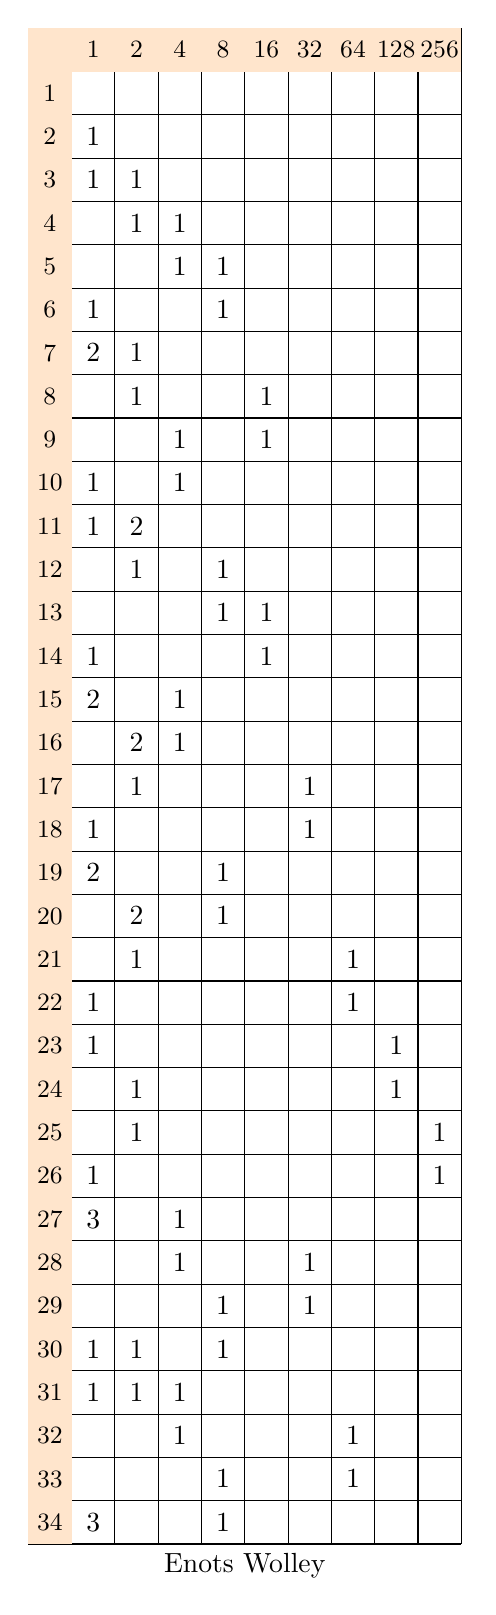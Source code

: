 \begin{tikzpicture}[scale=0.55]
   \begin{scope}
      \draw (0, 0) grid (10, 35);
\fill[orange!20] (0,34) rectangle (1,35);
      \node[anchor=center,font=\small] at (0.5, 34.5){ };
\fill[orange!20] (1,34) rectangle (2,35);
      \node[anchor=center,font=\small] at (1.5, 34.5){1};
\fill[orange!20] (2,34) rectangle (3,35);
      \node[anchor=center,font=\small] at (2.5, 34.5){2};
\fill[orange!20] (3,34) rectangle (4,35);
      \node[anchor=center,font=\small] at (3.5, 34.5){4};
\fill[orange!20] (4,34) rectangle (5,35);
      \node[anchor=center,font=\small] at (4.5, 34.5){8};
\fill[orange!20] (5,34) rectangle (6,35);
      \node[anchor=center,font=\small] at (5.5, 34.5){16};
\fill[orange!20] (6,34) rectangle (7,35);
      \node[anchor=center,font=\small] at (6.5, 34.5){32};
\fill[orange!20] (7,34) rectangle (8,35);
      \node[anchor=center,font=\small] at (7.5, 34.5){64};
\fill[orange!20] (8,34) rectangle (9,35);
      \node[anchor=center,font=\small] at (8.5, 34.5){128};
\fill[orange!20] (9,34) rectangle (10,35);
      \node[anchor=center,font=\small] at (9.5, 34.5){256};
\fill[orange!20] (0,33) rectangle (1,34);
      \node[anchor=center,font=\small] at (0.5, 33.5){1};
      \node[anchor=center] at (1.5, 33.5){ };
      \node[anchor=center] at (2.5, 33.5){ };
      \node[anchor=center] at (3.5, 33.5){ };
      \node[anchor=center] at (4.5, 33.5){ };
      \node[anchor=center] at (5.5, 33.5){ };
      \node[anchor=center] at (6.5, 33.5){ };
      \node[anchor=center] at (7.5, 33.5){ };
      \node[anchor=center] at (8.5, 33.5){ };
      \node[anchor=center] at (9.5, 33.5){ };
\fill[orange!20] (0,32) rectangle (1,33);
      \node[anchor=center,font=\small] at (0.5, 32.5){2};
      \node[anchor=center] at (1.5, 32.5){1};
      \node[anchor=center] at (2.5, 32.5){ };
      \node[anchor=center] at (3.5, 32.5){ };
      \node[anchor=center] at (4.5, 32.5){ };
      \node[anchor=center] at (5.5, 32.5){ };
      \node[anchor=center] at (6.5, 32.5){ };
      \node[anchor=center] at (7.5, 32.5){ };
      \node[anchor=center] at (8.5, 32.5){ };
      \node[anchor=center] at (9.5, 32.5){ };
\fill[orange!20] (0,31) rectangle (1,32);
      \node[anchor=center,font=\small] at (0.5, 31.5){3};
      \node[anchor=center] at (1.5, 31.5){1};
      \node[anchor=center] at (2.5, 31.5){1};
      \node[anchor=center] at (3.5, 31.5){ };
      \node[anchor=center] at (4.5, 31.5){ };
      \node[anchor=center] at (5.5, 31.5){ };
      \node[anchor=center] at (6.5, 31.5){ };
      \node[anchor=center] at (7.5, 31.5){ };
      \node[anchor=center] at (8.5, 31.5){ };
      \node[anchor=center] at (9.5, 31.5){ };
\fill[orange!20] (0,30) rectangle (1,31);
      \node[anchor=center,font=\small] at (0.5, 30.5){4};
      \node[anchor=center] at (1.5, 30.5){ };
      \node[anchor=center] at (2.5, 30.5){1};
      \node[anchor=center] at (3.5, 30.5){1};
      \node[anchor=center] at (4.5, 30.5){ };
      \node[anchor=center] at (5.5, 30.5){ };
      \node[anchor=center] at (6.5, 30.5){ };
      \node[anchor=center] at (7.5, 30.5){ };
      \node[anchor=center] at (8.5, 30.5){ };
      \node[anchor=center] at (9.5, 30.5){ };
\fill[orange!20] (0,29) rectangle (1,30);
      \node[anchor=center,font=\small] at (0.5, 29.5){5};
      \node[anchor=center] at (1.5, 29.5){ };
      \node[anchor=center] at (2.5, 29.5){ };
      \node[anchor=center] at (3.5, 29.5){1};
      \node[anchor=center] at (4.5, 29.5){1};
      \node[anchor=center] at (5.5, 29.5){ };
      \node[anchor=center] at (6.5, 29.5){ };
      \node[anchor=center] at (7.5, 29.5){ };
      \node[anchor=center] at (8.5, 29.5){ };
      \node[anchor=center] at (9.5, 29.5){ };
\fill[orange!20] (0,28) rectangle (1,29);
      \node[anchor=center,font=\small] at (0.5, 28.5){6};
      \node[anchor=center] at (1.5, 28.5){1};
      \node[anchor=center] at (2.5, 28.5){ };
      \node[anchor=center] at (3.5, 28.5){ };
      \node[anchor=center] at (4.5, 28.5){1};
      \node[anchor=center] at (5.5, 28.5){ };
      \node[anchor=center] at (6.5, 28.5){ };
      \node[anchor=center] at (7.5, 28.5){ };
      \node[anchor=center] at (8.5, 28.5){ };
      \node[anchor=center] at (9.5, 28.5){ };
\fill[orange!20] (0,27) rectangle (1,28);
      \node[anchor=center,font=\small] at (0.5, 27.5){7};
      \node[anchor=center] at (1.5, 27.5){2};
      \node[anchor=center] at (2.5, 27.5){1};
      \node[anchor=center] at (3.5, 27.5){ };
      \node[anchor=center] at (4.5, 27.5){ };
      \node[anchor=center] at (5.5, 27.5){ };
      \node[anchor=center] at (6.5, 27.5){ };
      \node[anchor=center] at (7.5, 27.5){ };
      \node[anchor=center] at (8.5, 27.5){ };
      \node[anchor=center] at (9.5, 27.5){ };
\fill[orange!20] (0,26) rectangle (1,27);
      \node[anchor=center,font=\small] at (0.5, 26.5){8};
      \node[anchor=center] at (1.5, 26.5){ };
      \node[anchor=center] at (2.5, 26.5){1};
      \node[anchor=center] at (3.5, 26.5){ };
      \node[anchor=center] at (4.5, 26.5){ };
      \node[anchor=center] at (5.5, 26.5){1};
      \node[anchor=center] at (6.5, 26.5){ };
      \node[anchor=center] at (7.5, 26.5){ };
      \node[anchor=center] at (8.5, 26.5){ };
      \node[anchor=center] at (9.5, 26.5){ };
\fill[orange!20] (0,25) rectangle (1,26);
      \node[anchor=center,font=\small] at (0.5, 25.5){9};
      \node[anchor=center] at (1.5, 25.5){ };
      \node[anchor=center] at (2.5, 25.5){ };
      \node[anchor=center] at (3.5, 25.5){1};
      \node[anchor=center] at (4.5, 25.5){ };
      \node[anchor=center] at (5.5, 25.5){1};
      \node[anchor=center] at (6.5, 25.5){ };
      \node[anchor=center] at (7.5, 25.5){ };
      \node[anchor=center] at (8.5, 25.5){ };
      \node[anchor=center] at (9.5, 25.5){ };
\fill[orange!20] (0,24) rectangle (1,25);
      \node[anchor=center,font=\small] at (0.5, 24.5){10};
      \node[anchor=center] at (1.5, 24.5){1};
      \node[anchor=center] at (2.5, 24.5){ };
      \node[anchor=center] at (3.5, 24.5){1};
      \node[anchor=center] at (4.5, 24.5){ };
      \node[anchor=center] at (5.5, 24.5){ };
      \node[anchor=center] at (6.5, 24.5){ };
      \node[anchor=center] at (7.5, 24.5){ };
      \node[anchor=center] at (8.5, 24.5){ };
      \node[anchor=center] at (9.5, 24.5){ };
\fill[orange!20] (0,23) rectangle (1,24);
      \node[anchor=center,font=\small] at (0.5, 23.5){11};
      \node[anchor=center] at (1.5, 23.5){1};
      \node[anchor=center] at (2.5, 23.5){2};
      \node[anchor=center] at (3.5, 23.5){ };
      \node[anchor=center] at (4.5, 23.5){ };
      \node[anchor=center] at (5.5, 23.5){ };
      \node[anchor=center] at (6.5, 23.5){ };
      \node[anchor=center] at (7.5, 23.5){ };
      \node[anchor=center] at (8.5, 23.5){ };
      \node[anchor=center] at (9.5, 23.5){ };
\fill[orange!20] (0,22) rectangle (1,23);
      \node[anchor=center,font=\small] at (0.5, 22.5){12};
      \node[anchor=center] at (1.5, 22.5){ };
      \node[anchor=center] at (2.5, 22.5){1};
      \node[anchor=center] at (3.5, 22.5){ };
      \node[anchor=center] at (4.5, 22.5){1};
      \node[anchor=center] at (5.5, 22.5){ };
      \node[anchor=center] at (6.5, 22.5){ };
      \node[anchor=center] at (7.5, 22.5){ };
      \node[anchor=center] at (8.5, 22.5){ };
      \node[anchor=center] at (9.5, 22.5){ };
\fill[orange!20] (0,21) rectangle (1,22);
      \node[anchor=center,font=\small] at (0.5, 21.5){13};
      \node[anchor=center] at (1.5, 21.5){ };
      \node[anchor=center] at (2.5, 21.5){ };
      \node[anchor=center] at (3.5, 21.5){ };
      \node[anchor=center] at (4.5, 21.5){1};
      \node[anchor=center] at (5.5, 21.5){1};
      \node[anchor=center] at (6.5, 21.5){ };
      \node[anchor=center] at (7.5, 21.5){ };
      \node[anchor=center] at (8.5, 21.5){ };
      \node[anchor=center] at (9.5, 21.5){ };
\fill[orange!20] (0,20) rectangle (1,21);
      \node[anchor=center,font=\small] at (0.5, 20.5){14};
      \node[anchor=center] at (1.5, 20.5){1};
      \node[anchor=center] at (2.5, 20.5){ };
      \node[anchor=center] at (3.5, 20.5){ };
      \node[anchor=center] at (4.5, 20.5){ };
      \node[anchor=center] at (5.5, 20.5){1};
      \node[anchor=center] at (6.5, 20.5){ };
      \node[anchor=center] at (7.5, 20.5){ };
      \node[anchor=center] at (8.5, 20.5){ };
      \node[anchor=center] at (9.5, 20.5){ };
\fill[orange!20] (0,19) rectangle (1,20);
      \node[anchor=center,font=\small] at (0.5, 19.5){15};
      \node[anchor=center] at (1.5, 19.5){2};
      \node[anchor=center] at (2.5, 19.5){ };
      \node[anchor=center] at (3.5, 19.5){1};
      \node[anchor=center] at (4.5, 19.5){ };
      \node[anchor=center] at (5.5, 19.5){ };
      \node[anchor=center] at (6.5, 19.5){ };
      \node[anchor=center] at (7.5, 19.5){ };
      \node[anchor=center] at (8.5, 19.5){ };
      \node[anchor=center] at (9.5, 19.5){ };
\fill[orange!20] (0,18) rectangle (1,19);
      \node[anchor=center,font=\small] at (0.5, 18.5){16};
      \node[anchor=center] at (1.5, 18.5){ };
      \node[anchor=center] at (2.5, 18.5){2};
      \node[anchor=center] at (3.5, 18.5){1};
      \node[anchor=center] at (4.5, 18.5){ };
      \node[anchor=center] at (5.5, 18.5){ };
      \node[anchor=center] at (6.5, 18.5){ };
      \node[anchor=center] at (7.5, 18.5){ };
      \node[anchor=center] at (8.5, 18.5){ };
      \node[anchor=center] at (9.5, 18.5){ };
\fill[orange!20] (0,17) rectangle (1,18);
      \node[anchor=center,font=\small] at (0.5, 17.5){17};
      \node[anchor=center] at (1.5, 17.5){ };
      \node[anchor=center] at (2.5, 17.5){1};
      \node[anchor=center] at (3.5, 17.5){ };
      \node[anchor=center] at (4.5, 17.5){ };
      \node[anchor=center] at (5.5, 17.5){ };
      \node[anchor=center] at (6.5, 17.5){1};
      \node[anchor=center] at (7.5, 17.5){ };
      \node[anchor=center] at (8.5, 17.5){ };
      \node[anchor=center] at (9.5, 17.5){ };
\fill[orange!20] (0,16) rectangle (1,17);
      \node[anchor=center,font=\small] at (0.5, 16.5){18};
      \node[anchor=center] at (1.5, 16.5){1};
      \node[anchor=center] at (2.5, 16.5){ };
      \node[anchor=center] at (3.5, 16.5){ };
      \node[anchor=center] at (4.5, 16.5){ };
      \node[anchor=center] at (5.5, 16.5){ };
      \node[anchor=center] at (6.5, 16.5){1};
      \node[anchor=center] at (7.5, 16.5){ };
      \node[anchor=center] at (8.5, 16.5){ };
      \node[anchor=center] at (9.5, 16.5){ };
\fill[orange!20] (0,15) rectangle (1,16);
      \node[anchor=center,font=\small] at (0.5, 15.5){19};
      \node[anchor=center] at (1.5, 15.5){2};
      \node[anchor=center] at (2.5, 15.5){ };
      \node[anchor=center] at (3.5, 15.5){ };
      \node[anchor=center] at (4.5, 15.5){1};
      \node[anchor=center] at (5.5, 15.5){ };
      \node[anchor=center] at (6.5, 15.5){ };
      \node[anchor=center] at (7.5, 15.5){ };
      \node[anchor=center] at (8.5, 15.5){ };
      \node[anchor=center] at (9.5, 15.5){ };
\fill[orange!20] (0,14) rectangle (1,15);
      \node[anchor=center,font=\small] at (0.5, 14.5){20};
      \node[anchor=center] at (1.5, 14.5){ };
      \node[anchor=center] at (2.5, 14.5){2};
      \node[anchor=center] at (3.5, 14.5){ };
      \node[anchor=center] at (4.5, 14.5){1};
      \node[anchor=center] at (5.5, 14.5){ };
      \node[anchor=center] at (6.5, 14.5){ };
      \node[anchor=center] at (7.5, 14.5){ };
      \node[anchor=center] at (8.5, 14.5){ };
      \node[anchor=center] at (9.5, 14.5){ };
\fill[orange!20] (0,13) rectangle (1,14);
      \node[anchor=center,font=\small] at (0.5, 13.5){21};
      \node[anchor=center] at (1.5, 13.5){ };
      \node[anchor=center] at (2.5, 13.5){1};
      \node[anchor=center] at (3.5, 13.5){ };
      \node[anchor=center] at (4.5, 13.5){ };
      \node[anchor=center] at (5.5, 13.5){ };
      \node[anchor=center] at (6.5, 13.5){ };
      \node[anchor=center] at (7.5, 13.5){1};
      \node[anchor=center] at (8.5, 13.5){ };
      \node[anchor=center] at (9.5, 13.5){ };
\fill[orange!20] (0,12) rectangle (1,13);
      \node[anchor=center,font=\small] at (0.5, 12.5){22};
      \node[anchor=center] at (1.5, 12.5){1};
      \node[anchor=center] at (2.5, 12.5){ };
      \node[anchor=center] at (3.5, 12.5){ };
      \node[anchor=center] at (4.5, 12.5){ };
      \node[anchor=center] at (5.5, 12.5){ };
      \node[anchor=center] at (6.5, 12.5){ };
      \node[anchor=center] at (7.5, 12.5){1};
      \node[anchor=center] at (8.5, 12.5){ };
      \node[anchor=center] at (9.5, 12.5){ };
\fill[orange!20] (0,11) rectangle (1,12);
      \node[anchor=center,font=\small] at (0.5, 11.5){23};
      \node[anchor=center] at (1.5, 11.5){1};
      \node[anchor=center] at (2.5, 11.5){ };
      \node[anchor=center] at (3.5, 11.5){ };
      \node[anchor=center] at (4.5, 11.5){ };
      \node[anchor=center] at (5.5, 11.5){ };
      \node[anchor=center] at (6.5, 11.5){ };
      \node[anchor=center] at (7.5, 11.5){ };
      \node[anchor=center] at (8.5, 11.5){1};
      \node[anchor=center] at (9.5, 11.5){ };
\fill[orange!20] (0,10) rectangle (1,11);
      \node[anchor=center,font=\small] at (0.5, 10.5){24};
      \node[anchor=center] at (1.5, 10.5){ };
      \node[anchor=center] at (2.5, 10.5){1};
      \node[anchor=center] at (3.5, 10.5){ };
      \node[anchor=center] at (4.5, 10.5){ };
      \node[anchor=center] at (5.5, 10.5){ };
      \node[anchor=center] at (6.5, 10.5){ };
      \node[anchor=center] at (7.5, 10.5){ };
      \node[anchor=center] at (8.5, 10.5){1};
      \node[anchor=center] at (9.5, 10.5){ };
\fill[orange!20] (0,9) rectangle (1,10);
      \node[anchor=center,font=\small] at (0.5, 9.5){25};
      \node[anchor=center] at (1.5, 9.5){ };
      \node[anchor=center] at (2.5, 9.5){1};
      \node[anchor=center] at (3.5, 9.5){ };
      \node[anchor=center] at (4.5, 9.5){ };
      \node[anchor=center] at (5.5, 9.5){ };
      \node[anchor=center] at (6.5, 9.5){ };
      \node[anchor=center] at (7.5, 9.5){ };
      \node[anchor=center] at (8.5, 9.5){ };
      \node[anchor=center] at (9.5, 9.5){1};
\fill[orange!20] (0,8) rectangle (1,9);
      \node[anchor=center,font=\small] at (0.5, 8.5){26};
      \node[anchor=center] at (1.5, 8.5){1};
      \node[anchor=center] at (2.5, 8.5){ };
      \node[anchor=center] at (3.5, 8.5){ };
      \node[anchor=center] at (4.5, 8.5){ };
      \node[anchor=center] at (5.5, 8.5){ };
      \node[anchor=center] at (6.5, 8.5){ };
      \node[anchor=center] at (7.5, 8.5){ };
      \node[anchor=center] at (8.5, 8.5){ };
      \node[anchor=center] at (9.5, 8.5){1};
\fill[orange!20] (0,7) rectangle (1,8);
      \node[anchor=center,font=\small] at (0.5, 7.5){27};
      \node[anchor=center] at (1.5, 7.5){3};
      \node[anchor=center] at (2.5, 7.5){ };
      \node[anchor=center] at (3.5, 7.5){1};
      \node[anchor=center] at (4.5, 7.5){ };
      \node[anchor=center] at (5.5, 7.5){ };
      \node[anchor=center] at (6.5, 7.5){ };
      \node[anchor=center] at (7.5, 7.5){ };
      \node[anchor=center] at (8.5, 7.5){ };
      \node[anchor=center] at (9.5, 7.5){ };
\fill[orange!20] (0,6) rectangle (1,7);
      \node[anchor=center,font=\small] at (0.5, 6.5){28};
      \node[anchor=center] at (1.5, 6.5){ };
      \node[anchor=center] at (2.5, 6.5){ };
      \node[anchor=center] at (3.5, 6.5){1};
      \node[anchor=center] at (4.5, 6.5){ };
      \node[anchor=center] at (5.5, 6.5){ };
      \node[anchor=center] at (6.5, 6.5){1};
      \node[anchor=center] at (7.5, 6.5){ };
      \node[anchor=center] at (8.5, 6.5){ };
      \node[anchor=center] at (9.5, 6.5){ };
\fill[orange!20] (0,5) rectangle (1,6);
      \node[anchor=center,font=\small] at (0.5, 5.5){29};
      \node[anchor=center] at (1.5, 5.5){ };
      \node[anchor=center] at (2.5, 5.5){ };
      \node[anchor=center] at (3.5, 5.5){ };
      \node[anchor=center] at (4.5, 5.5){1};
      \node[anchor=center] at (5.5, 5.5){ };
      \node[anchor=center] at (6.5, 5.5){1};
      \node[anchor=center] at (7.5, 5.5){ };
      \node[anchor=center] at (8.5, 5.5){ };
      \node[anchor=center] at (9.5, 5.5){ };
\fill[orange!20] (0,4) rectangle (1,5);
      \node[anchor=center,font=\small] at (0.5, 4.5){30};
      \node[anchor=center] at (1.5, 4.5){1};
      \node[anchor=center] at (2.5, 4.5){1};
      \node[anchor=center] at (3.5, 4.5){ };
      \node[anchor=center] at (4.5, 4.5){1};
      \node[anchor=center] at (5.5, 4.5){ };
      \node[anchor=center] at (6.5, 4.5){ };
      \node[anchor=center] at (7.5, 4.5){ };
      \node[anchor=center] at (8.5, 4.5){ };
      \node[anchor=center] at (9.5, 4.5){ };
\fill[orange!20] (0,3) rectangle (1,4);
      \node[anchor=center,font=\small] at (0.5, 3.5){31};
      \node[anchor=center] at (1.5, 3.5){1};
      \node[anchor=center] at (2.5, 3.5){1};
      \node[anchor=center] at (3.5, 3.5){1};
      \node[anchor=center] at (4.5, 3.5){ };
      \node[anchor=center] at (5.5, 3.5){ };
      \node[anchor=center] at (6.5, 3.5){ };
      \node[anchor=center] at (7.5, 3.5){ };
      \node[anchor=center] at (8.5, 3.5){ };
      \node[anchor=center] at (9.5, 3.5){ };
\fill[orange!20] (0,2) rectangle (1,3);
      \node[anchor=center,font=\small] at (0.5, 2.5){32};
      \node[anchor=center] at (1.5, 2.5){ };
      \node[anchor=center] at (2.5, 2.5){ };
      \node[anchor=center] at (3.5, 2.5){1};
      \node[anchor=center] at (4.5, 2.5){ };
      \node[anchor=center] at (5.5, 2.5){ };
      \node[anchor=center] at (6.5, 2.5){ };
      \node[anchor=center] at (7.5, 2.5){1};
      \node[anchor=center] at (8.5, 2.5){ };
      \node[anchor=center] at (9.5, 2.5){ };
\fill[orange!20] (0,1) rectangle (1,2);
      \node[anchor=center,font=\small] at (0.5, 1.5){33};
      \node[anchor=center] at (1.5, 1.5){ };
      \node[anchor=center] at (2.5, 1.5){ };
      \node[anchor=center] at (3.5, 1.5){ };
      \node[anchor=center] at (4.5, 1.5){1};
      \node[anchor=center] at (5.5, 1.5){ };
      \node[anchor=center] at (6.5, 1.5){ };
      \node[anchor=center] at (7.5, 1.5){1};
      \node[anchor=center] at (8.5, 1.5){ };
      \node[anchor=center] at (9.5, 1.5){ };
\fill[orange!20] (0,0) rectangle (1,1);
      \node[anchor=center,font=\small] at (0.5, 0.5){34};
      \node[anchor=center] at (1.5, 0.5){3};
      \node[anchor=center] at (2.5, 0.5){ };
      \node[anchor=center] at (3.5, 0.5){ };
      \node[anchor=center] at (4.5, 0.5){1};
      \node[anchor=center] at (5.5, 0.5){ };
      \node[anchor=center] at (6.5, 0.5){ };
      \node[anchor=center] at (7.5, 0.5){ };
      \node[anchor=center] at (8.5, 0.5){ };
      \node[anchor=center] at (9.5, 0.5){ };
      \node[anchor=center] at (5.0, -0.5) {Enots Wolley};
   \end{scope}
\end{tikzpicture}
